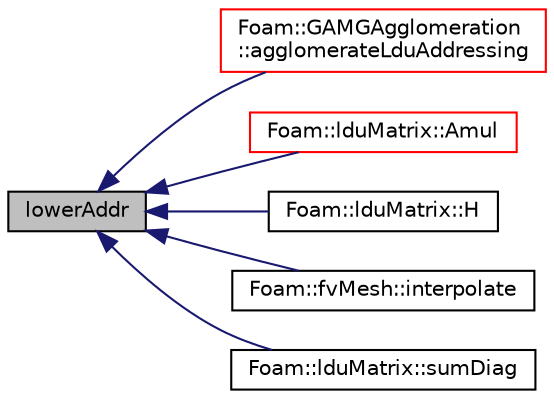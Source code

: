 digraph "lowerAddr"
{
  bgcolor="transparent";
  edge [fontname="Helvetica",fontsize="10",labelfontname="Helvetica",labelfontsize="10"];
  node [fontname="Helvetica",fontsize="10",shape=record];
  rankdir="LR";
  Node1 [label="lowerAddr",height=0.2,width=0.4,color="black", fillcolor="grey75", style="filled" fontcolor="black"];
  Node1 -> Node2 [dir="back",color="midnightblue",fontsize="10",style="solid",fontname="Helvetica"];
  Node2 [label="Foam::GAMGAgglomeration\l::agglomerateLduAddressing",height=0.2,width=0.4,color="red",URL="$classFoam_1_1GAMGAgglomeration.html#a1f8676d38e3715d5330beb58b7883c90",tooltip="Assemble coarse mesh addressing. "];
  Node1 -> Node3 [dir="back",color="midnightblue",fontsize="10",style="solid",fontname="Helvetica"];
  Node3 [label="Foam::lduMatrix::Amul",height=0.2,width=0.4,color="red",URL="$classFoam_1_1lduMatrix.html#a16ad9e2dc8f9e41ed0b43dc8669701e2",tooltip="Matrix multiplication with updated interfaces. "];
  Node1 -> Node4 [dir="back",color="midnightblue",fontsize="10",style="solid",fontname="Helvetica"];
  Node4 [label="Foam::lduMatrix::H",height=0.2,width=0.4,color="black",URL="$classFoam_1_1lduMatrix.html#a696121529e9157344b406f77234f75eb"];
  Node1 -> Node5 [dir="back",color="midnightblue",fontsize="10",style="solid",fontname="Helvetica"];
  Node5 [label="Foam::fvMesh::interpolate",height=0.2,width=0.4,color="black",URL="$classFoam_1_1fvMesh.html#a86c5b07ef518717ae0dcad1d0c154e8c",tooltip="Interpolate interpolationCells only. "];
  Node1 -> Node6 [dir="back",color="midnightblue",fontsize="10",style="solid",fontname="Helvetica"];
  Node6 [label="Foam::lduMatrix::sumDiag",height=0.2,width=0.4,color="black",URL="$classFoam_1_1lduMatrix.html#a2034fb6b7d0fc02febd7b511e063d285"];
}
